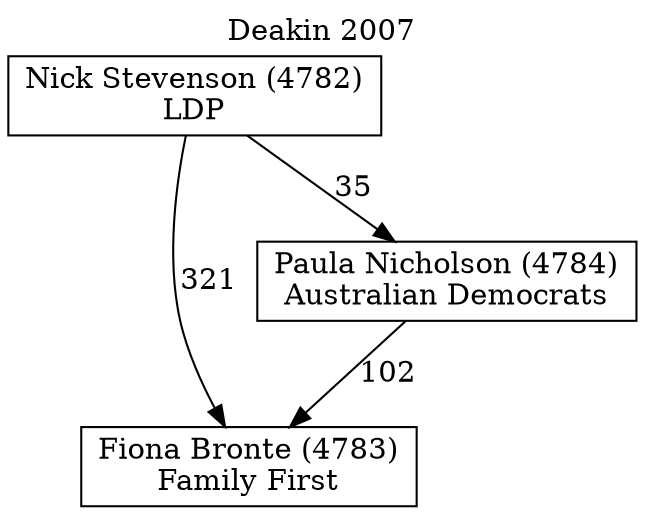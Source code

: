 // House preference flow
digraph "Fiona Bronte (4783)_Deakin_2007" {
	graph [label="Deakin 2007" labelloc=t mclimit=10]
	node [shape=box]
	"Fiona Bronte (4783)" [label="Fiona Bronte (4783)
Family First"]
	"Paula Nicholson (4784)" [label="Paula Nicholson (4784)
Australian Democrats"]
	"Nick Stevenson (4782)" [label="Nick Stevenson (4782)
LDP"]
	"Paula Nicholson (4784)" -> "Fiona Bronte (4783)" [label=102]
	"Nick Stevenson (4782)" -> "Paula Nicholson (4784)" [label=35]
	"Nick Stevenson (4782)" -> "Fiona Bronte (4783)" [label=321]
}
